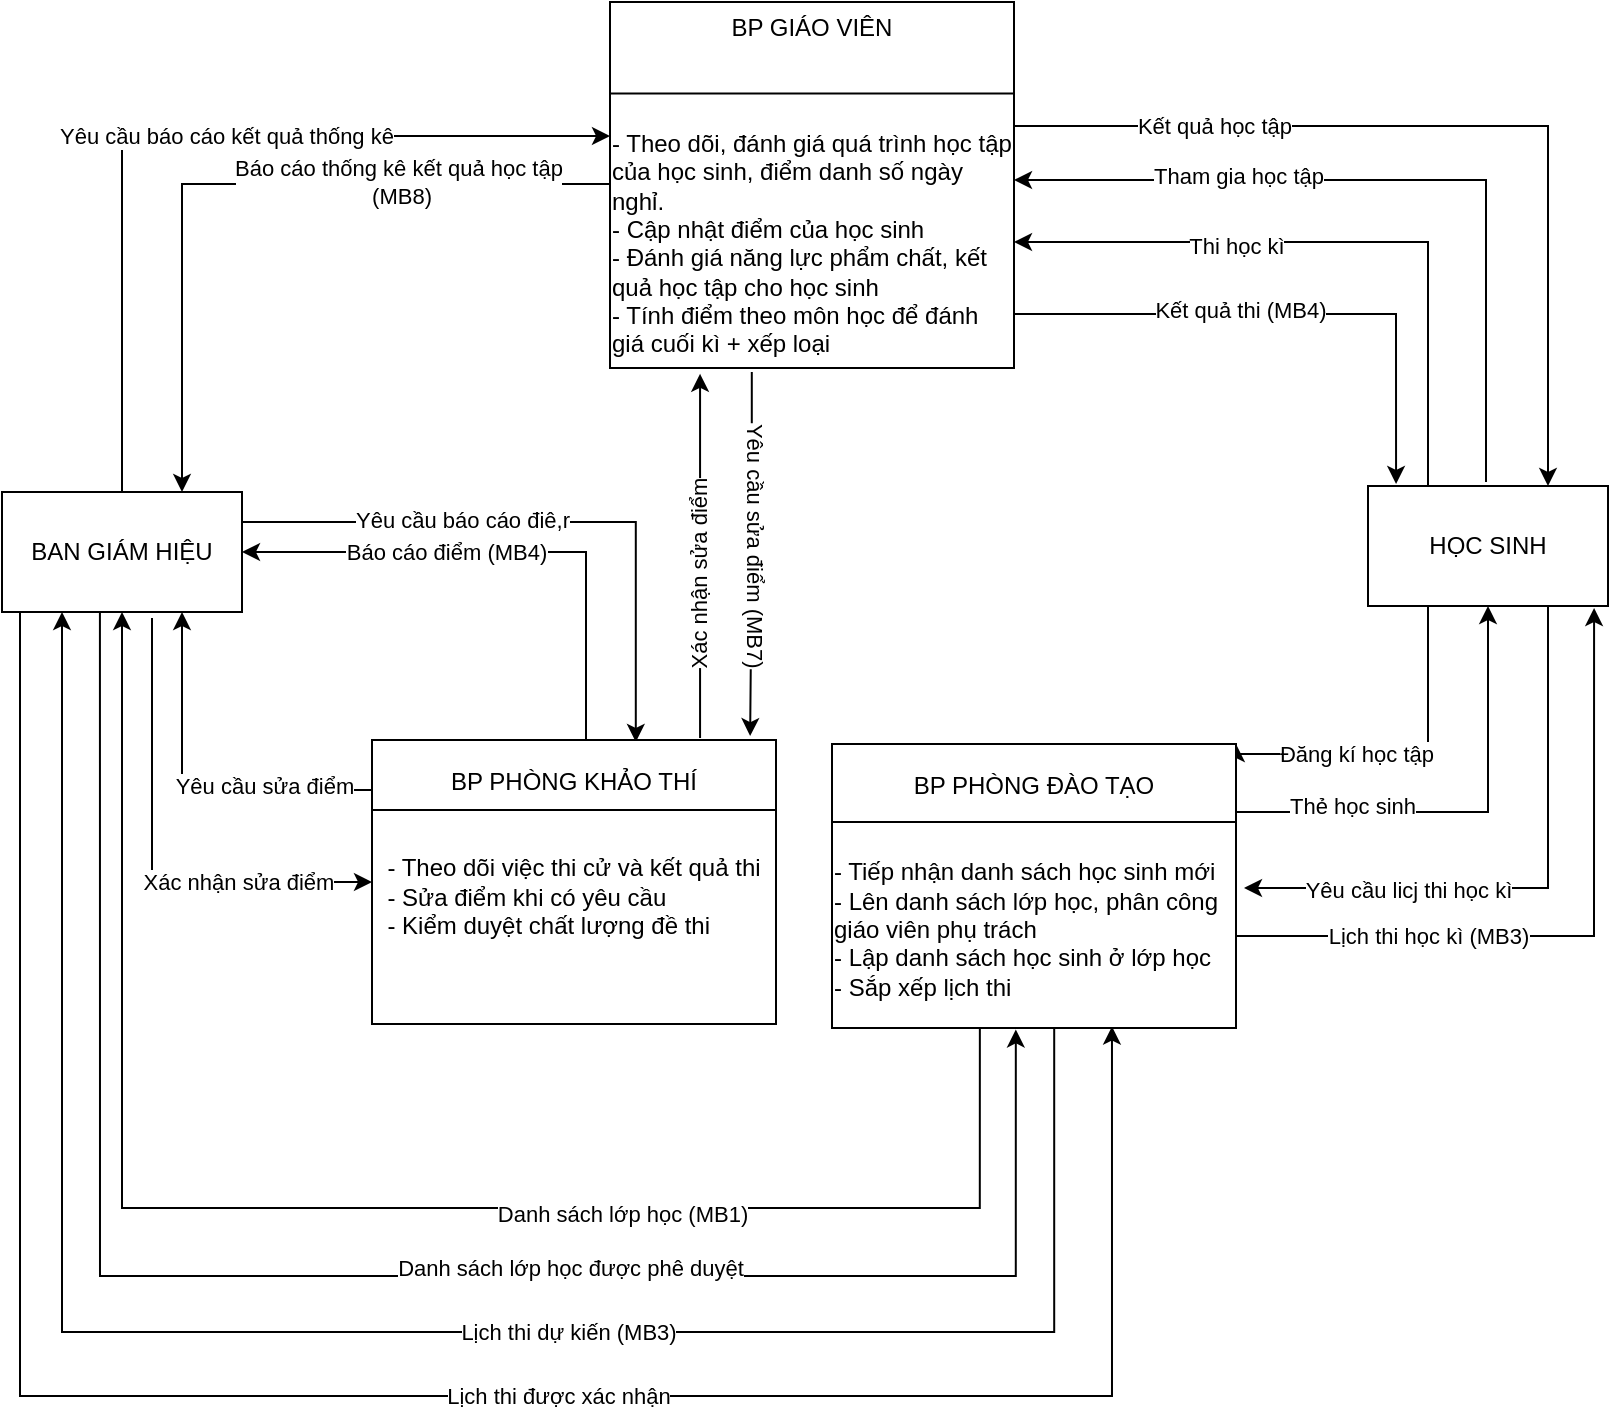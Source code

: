 <mxfile version="14.6.12" type="github">
  <diagram id="lnP5_x3WHc8F7bBJ7GBY" name="Page-1">
    <mxGraphModel dx="1139" dy="634" grid="0" gridSize="10" guides="1" tooltips="1" connect="1" arrows="1" fold="1" page="1" pageScale="1" pageWidth="850" pageHeight="1100" background="#ffffff" math="0" shadow="0">
      <root>
        <mxCell id="0" />
        <mxCell id="1" parent="0" />
        <mxCell id="ej8n5WV3FJ-Urs8y3LaV-1" style="edgeStyle=orthogonalEdgeStyle;rounded=0;orthogonalLoop=1;jettySize=auto;html=1;entryX=0.5;entryY=1;entryDx=0;entryDy=0;exitX=1;exitY=0.25;exitDx=0;exitDy=0;" parent="1" source="Q-wMo99p0fWlmq5nX4fM-3" target="ej8n5WV3FJ-Urs8y3LaV-25" edge="1">
          <mxGeometry relative="1" as="geometry">
            <mxPoint x="566.04" y="481.04" as="sourcePoint" />
            <Array as="points">
              <mxPoint x="652" y="483" />
              <mxPoint x="778" y="483" />
            </Array>
          </mxGeometry>
        </mxCell>
        <mxCell id="ej8n5WV3FJ-Urs8y3LaV-2" value="Thẻ học sinh" style="edgeLabel;html=1;align=center;verticalAlign=middle;resizable=0;points=[];" parent="ej8n5WV3FJ-Urs8y3LaV-1" vertex="1" connectable="0">
          <mxGeometry x="0.05" y="-1" relative="1" as="geometry">
            <mxPoint x="-62" y="-4" as="offset" />
          </mxGeometry>
        </mxCell>
        <mxCell id="ej8n5WV3FJ-Urs8y3LaV-3" style="edgeStyle=orthogonalEdgeStyle;rounded=0;orthogonalLoop=1;jettySize=auto;html=1;entryX=0.942;entryY=1.017;entryDx=0;entryDy=0;exitX=1;exitY=0.75;exitDx=0;exitDy=0;entryPerimeter=0;" parent="1" source="Q-wMo99p0fWlmq5nX4fM-3" target="ej8n5WV3FJ-Urs8y3LaV-25" edge="1">
          <mxGeometry relative="1" as="geometry">
            <Array as="points">
              <mxPoint x="831" y="545" />
            </Array>
            <mxPoint x="551.04" y="485.04" as="sourcePoint" />
          </mxGeometry>
        </mxCell>
        <mxCell id="ej8n5WV3FJ-Urs8y3LaV-4" value="Lịch thi học kì (MB3)" style="edgeLabel;html=1;align=center;verticalAlign=middle;resizable=0;points=[];" parent="ej8n5WV3FJ-Urs8y3LaV-3" vertex="1" connectable="0">
          <mxGeometry x="-0.137" y="-2" relative="1" as="geometry">
            <mxPoint x="-46" y="-2" as="offset" />
          </mxGeometry>
        </mxCell>
        <mxCell id="ej8n5WV3FJ-Urs8y3LaV-5" style="edgeStyle=orthogonalEdgeStyle;rounded=0;orthogonalLoop=1;jettySize=auto;html=1;entryX=0.75;entryY=0;entryDx=0;entryDy=0;" parent="1" source="Q-wMo99p0fWlmq5nX4fM-2" target="ej8n5WV3FJ-Urs8y3LaV-25" edge="1">
          <mxGeometry relative="1" as="geometry">
            <Array as="points">
              <mxPoint x="395" y="140" />
              <mxPoint x="808" y="140" />
            </Array>
            <mxPoint x="401" y="221" as="sourcePoint" />
          </mxGeometry>
        </mxCell>
        <mxCell id="ej8n5WV3FJ-Urs8y3LaV-6" value="Kết quả học tập" style="edgeLabel;html=1;align=center;verticalAlign=middle;resizable=0;points=[];" parent="ej8n5WV3FJ-Urs8y3LaV-5" vertex="1" connectable="0">
          <mxGeometry x="-0.089" y="-1" relative="1" as="geometry">
            <mxPoint x="-104" y="-1" as="offset" />
          </mxGeometry>
        </mxCell>
        <mxCell id="ej8n5WV3FJ-Urs8y3LaV-7" style="edgeStyle=orthogonalEdgeStyle;rounded=0;orthogonalLoop=1;jettySize=auto;html=1;entryX=0.75;entryY=0;entryDx=0;entryDy=0;labelPosition=center;verticalLabelPosition=middle;align=center;verticalAlign=middle;exitX=0;exitY=0;exitDx=0;exitDy=0;" parent="1" target="ej8n5WV3FJ-Urs8y3LaV-22" edge="1">
          <mxGeometry relative="1" as="geometry">
            <Array as="points">
              <mxPoint x="353" y="169" />
              <mxPoint x="125" y="169" />
            </Array>
            <mxPoint x="352.574" y="222.716" as="sourcePoint" />
          </mxGeometry>
        </mxCell>
        <mxCell id="ej8n5WV3FJ-Urs8y3LaV-8" value="&lt;div align=&quot;right&quot;&gt;Báo cáo thống kê kết quả học tập&lt;br&gt;&lt;/div&gt;&amp;nbsp;(MB8)" style="edgeLabel;html=1;align=center;verticalAlign=middle;resizable=0;points=[];" parent="ej8n5WV3FJ-Urs8y3LaV-7" vertex="1" connectable="0">
          <mxGeometry x="0.248" relative="1" as="geometry">
            <mxPoint x="97.68" y="-1" as="offset" />
          </mxGeometry>
        </mxCell>
        <mxCell id="ej8n5WV3FJ-Urs8y3LaV-9" style="edgeStyle=orthogonalEdgeStyle;rounded=0;orthogonalLoop=1;jettySize=auto;html=1;entryX=0.75;entryY=1;entryDx=0;entryDy=0;align=right;" parent="1" source="Q-wMo99p0fWlmq5nX4fM-6" target="ej8n5WV3FJ-Urs8y3LaV-22" edge="1">
          <mxGeometry relative="1" as="geometry">
            <Array as="points">
              <mxPoint x="125" y="472" />
            </Array>
            <mxPoint x="223.574" y="464.284" as="sourcePoint" />
          </mxGeometry>
        </mxCell>
        <mxCell id="ej8n5WV3FJ-Urs8y3LaV-10" value="Yêu cầu sửa điểm" style="edgeLabel;html=1;align=center;verticalAlign=middle;resizable=0;points=[];" parent="ej8n5WV3FJ-Urs8y3LaV-9" vertex="1" connectable="0">
          <mxGeometry x="0.17" y="-2" relative="1" as="geometry">
            <mxPoint x="39" y="10" as="offset" />
          </mxGeometry>
        </mxCell>
        <mxCell id="ej8n5WV3FJ-Urs8y3LaV-11" style="edgeStyle=orthogonalEdgeStyle;rounded=0;orthogonalLoop=1;jettySize=auto;html=1;entryX=0.5;entryY=1;entryDx=0;entryDy=0;align=right;exitX=0.366;exitY=1;exitDx=0;exitDy=0;exitPerimeter=0;" parent="1" source="Q-wMo99p0fWlmq5nX4fM-3" target="ej8n5WV3FJ-Urs8y3LaV-22" edge="1">
          <mxGeometry relative="1" as="geometry">
            <Array as="points">
              <mxPoint x="524" y="681" />
              <mxPoint x="95" y="681" />
            </Array>
            <mxPoint x="467" y="489" as="sourcePoint" />
            <mxPoint x="213" y="775" as="targetPoint" />
          </mxGeometry>
        </mxCell>
        <mxCell id="ej8n5WV3FJ-Urs8y3LaV-12" value="Danh sách lớp học (MB1)" style="edgeLabel;html=1;align=center;verticalAlign=middle;resizable=0;points=[];" parent="ej8n5WV3FJ-Urs8y3LaV-11" vertex="1" connectable="0">
          <mxGeometry x="-0.067" relative="1" as="geometry">
            <mxPoint x="112" y="3" as="offset" />
          </mxGeometry>
        </mxCell>
        <mxCell id="ej8n5WV3FJ-Urs8y3LaV-13" style="edgeStyle=orthogonalEdgeStyle;rounded=0;orthogonalLoop=1;jettySize=auto;html=1;entryX=0.25;entryY=1;entryDx=0;entryDy=0;align=right;exitX=0.55;exitY=1;exitDx=0;exitDy=0;exitPerimeter=0;" parent="1" source="Q-wMo99p0fWlmq5nX4fM-3" target="ej8n5WV3FJ-Urs8y3LaV-22" edge="1">
          <mxGeometry relative="1" as="geometry">
            <Array as="points">
              <mxPoint x="561" y="743" />
              <mxPoint x="65" y="743" />
            </Array>
            <mxPoint x="519" y="483.04" as="sourcePoint" />
            <mxPoint x="273" y="775" as="targetPoint" />
          </mxGeometry>
        </mxCell>
        <mxCell id="ej8n5WV3FJ-Urs8y3LaV-14" value="Lịch thi dự kiến (MB3)" style="edgeLabel;html=1;align=center;verticalAlign=middle;resizable=0;points=[];" parent="ej8n5WV3FJ-Urs8y3LaV-13" vertex="1" connectable="0">
          <mxGeometry x="0.111" y="-2" relative="1" as="geometry">
            <mxPoint x="165" y="2" as="offset" />
          </mxGeometry>
        </mxCell>
        <mxCell id="ej8n5WV3FJ-Urs8y3LaV-16" style="edgeStyle=orthogonalEdgeStyle;orthogonalLoop=1;jettySize=auto;html=1;exitX=0.625;exitY=1.05;exitDx=0;exitDy=0;rounded=0;fontStyle=0;entryX=0;entryY=0.5;entryDx=0;entryDy=0;exitPerimeter=0;" parent="1" source="ej8n5WV3FJ-Urs8y3LaV-22" target="Q-wMo99p0fWlmq5nX4fM-6" edge="1">
          <mxGeometry relative="1" as="geometry">
            <mxPoint x="266" y="476" as="targetPoint" />
            <Array as="points">
              <mxPoint x="110" y="518" />
            </Array>
          </mxGeometry>
        </mxCell>
        <mxCell id="ej8n5WV3FJ-Urs8y3LaV-17" value="Xác nhận sửa điểm" style="edgeLabel;html=1;align=center;verticalAlign=middle;resizable=0;points=[];" parent="ej8n5WV3FJ-Urs8y3LaV-16" vertex="1" connectable="0">
          <mxGeometry x="-0.134" y="4" relative="1" as="geometry">
            <mxPoint x="39" y="27" as="offset" />
          </mxGeometry>
        </mxCell>
        <mxCell id="ej8n5WV3FJ-Urs8y3LaV-18" style="edgeStyle=orthogonalEdgeStyle;rounded=0;orthogonalLoop=1;jettySize=auto;html=1;align=right;entryX=0.455;entryY=1.005;entryDx=0;entryDy=0;entryPerimeter=0;exitX=0.408;exitY=0.983;exitDx=0;exitDy=0;exitPerimeter=0;" parent="1" source="ej8n5WV3FJ-Urs8y3LaV-22" target="Q-wMo99p0fWlmq5nX4fM-3" edge="1">
          <mxGeometry relative="1" as="geometry">
            <Array as="points">
              <mxPoint x="84" y="715" />
              <mxPoint x="542" y="715" />
            </Array>
            <mxPoint x="503.04" y="479.04" as="targetPoint" />
            <mxPoint x="87" y="435" as="sourcePoint" />
          </mxGeometry>
        </mxCell>
        <mxCell id="ej8n5WV3FJ-Urs8y3LaV-19" value="Danh sách lớp học được phê duyệt" style="edgeLabel;html=1;align=center;verticalAlign=middle;resizable=0;points=[];" parent="ej8n5WV3FJ-Urs8y3LaV-18" vertex="1" connectable="0">
          <mxGeometry x="-0.075" y="2" relative="1" as="geometry">
            <mxPoint x="145" y="-2" as="offset" />
          </mxGeometry>
        </mxCell>
        <mxCell id="ej8n5WV3FJ-Urs8y3LaV-20" style="edgeStyle=orthogonalEdgeStyle;rounded=0;orthogonalLoop=1;jettySize=auto;html=1;exitX=0.075;exitY=1;exitDx=0;exitDy=0;align=right;entryX=0.693;entryY=0.995;entryDx=0;entryDy=0;entryPerimeter=0;exitPerimeter=0;" parent="1" source="ej8n5WV3FJ-Urs8y3LaV-22" target="Q-wMo99p0fWlmq5nX4fM-3" edge="1">
          <mxGeometry relative="1" as="geometry">
            <Array as="points">
              <mxPoint x="44" y="775" />
              <mxPoint x="590" y="775" />
            </Array>
            <mxPoint x="542.04" y="487.04" as="targetPoint" />
            <mxPoint x="303" y="775" as="sourcePoint" />
          </mxGeometry>
        </mxCell>
        <mxCell id="ej8n5WV3FJ-Urs8y3LaV-21" value="Lịch thi được xác nhận" style="edgeLabel;html=1;align=center;verticalAlign=middle;resizable=0;points=[];" parent="ej8n5WV3FJ-Urs8y3LaV-20" vertex="1" connectable="0">
          <mxGeometry x="-0.079" relative="1" as="geometry">
            <mxPoint x="144" as="offset" />
          </mxGeometry>
        </mxCell>
        <mxCell id="JC4yTgZBuulJajV7WOS_-1" style="edgeStyle=orthogonalEdgeStyle;rounded=0;orthogonalLoop=1;jettySize=auto;html=1;exitX=0.5;exitY=0;exitDx=0;exitDy=0;" parent="1" source="ej8n5WV3FJ-Urs8y3LaV-22" target="Q-wMo99p0fWlmq5nX4fM-2" edge="1">
          <mxGeometry relative="1" as="geometry">
            <Array as="points">
              <mxPoint x="95" y="145" />
              <mxPoint x="374" y="145" />
            </Array>
            <mxPoint x="374" y="215" as="targetPoint" />
          </mxGeometry>
        </mxCell>
        <mxCell id="JC4yTgZBuulJajV7WOS_-3" value="Yêu cầu báo cáo kết quả thống kê" style="edgeLabel;html=1;align=center;verticalAlign=middle;resizable=0;points=[];" parent="JC4yTgZBuulJajV7WOS_-1" vertex="1" connectable="0">
          <mxGeometry x="0.087" relative="1" as="geometry">
            <mxPoint as="offset" />
          </mxGeometry>
        </mxCell>
        <mxCell id="JC4yTgZBuulJajV7WOS_-14" style="edgeStyle=orthogonalEdgeStyle;rounded=0;orthogonalLoop=1;jettySize=auto;html=1;exitX=1;exitY=0.25;exitDx=0;exitDy=0;entryX=0.653;entryY=0.007;entryDx=0;entryDy=0;entryPerimeter=0;" parent="1" source="ej8n5WV3FJ-Urs8y3LaV-22" target="Q-wMo99p0fWlmq5nX4fM-6" edge="1">
          <mxGeometry relative="1" as="geometry">
            <Array as="points">
              <mxPoint x="352" y="338" />
            </Array>
            <mxPoint x="208.4" y="451.2" as="targetPoint" />
          </mxGeometry>
        </mxCell>
        <mxCell id="JC4yTgZBuulJajV7WOS_-15" value="Yêu cầu báo cáo điê,r" style="edgeLabel;html=1;align=center;verticalAlign=middle;resizable=0;points=[];" parent="JC4yTgZBuulJajV7WOS_-14" vertex="1" connectable="0">
          <mxGeometry x="0.287" relative="1" as="geometry">
            <mxPoint x="-87" y="-2" as="offset" />
          </mxGeometry>
        </mxCell>
        <mxCell id="ej8n5WV3FJ-Urs8y3LaV-22" value="BAN GIÁM HIỆU" style="rounded=0;whiteSpace=wrap;html=1;" parent="1" vertex="1">
          <mxGeometry x="35" y="323" width="120" height="60" as="geometry" />
        </mxCell>
        <mxCell id="ej8n5WV3FJ-Urs8y3LaV-23" style="edgeStyle=orthogonalEdgeStyle;rounded=0;orthogonalLoop=1;jettySize=auto;html=1;exitX=0.25;exitY=1;exitDx=0;exitDy=0;entryX=1;entryY=0;entryDx=0;entryDy=0;" parent="1" source="ej8n5WV3FJ-Urs8y3LaV-25" target="Q-wMo99p0fWlmq5nX4fM-3" edge="1">
          <mxGeometry relative="1" as="geometry">
            <Array as="points">
              <mxPoint x="748" y="454" />
              <mxPoint x="652" y="454" />
            </Array>
            <mxPoint x="576.426" y="472.284" as="targetPoint" />
          </mxGeometry>
        </mxCell>
        <mxCell id="ej8n5WV3FJ-Urs8y3LaV-24" value="Đăng kí học tập" style="edgeLabel;html=1;align=center;verticalAlign=middle;resizable=0;points=[];" parent="ej8n5WV3FJ-Urs8y3LaV-23" vertex="1" connectable="0">
          <mxGeometry x="-0.073" y="2" relative="1" as="geometry">
            <mxPoint x="-29" y="-2" as="offset" />
          </mxGeometry>
        </mxCell>
        <mxCell id="ej8n5WV3FJ-Urs8y3LaV-46" style="edgeStyle=orthogonalEdgeStyle;rounded=0;orthogonalLoop=1;jettySize=auto;html=1;exitX=0.25;exitY=0;exitDx=0;exitDy=0;" parent="1" source="ej8n5WV3FJ-Urs8y3LaV-25" target="Q-wMo99p0fWlmq5nX4fM-2" edge="1">
          <mxGeometry relative="1" as="geometry">
            <Array as="points">
              <mxPoint x="748" y="198" />
              <mxPoint x="451" y="198" />
            </Array>
            <mxPoint x="451.04" y="234.04" as="targetPoint" />
          </mxGeometry>
        </mxCell>
        <mxCell id="ej8n5WV3FJ-Urs8y3LaV-47" value="Thi học kì" style="edgeLabel;html=1;align=center;verticalAlign=middle;resizable=0;points=[];" parent="ej8n5WV3FJ-Urs8y3LaV-46" vertex="1" connectable="0">
          <mxGeometry x="0.328" y="2" relative="1" as="geometry">
            <mxPoint as="offset" />
          </mxGeometry>
        </mxCell>
        <mxCell id="JC4yTgZBuulJajV7WOS_-16" style="edgeStyle=orthogonalEdgeStyle;rounded=0;orthogonalLoop=1;jettySize=auto;html=1;exitX=0.75;exitY=1;exitDx=0;exitDy=0;" parent="1" source="ej8n5WV3FJ-Urs8y3LaV-25" edge="1">
          <mxGeometry relative="1" as="geometry">
            <Array as="points">
              <mxPoint x="808" y="521" />
              <mxPoint x="656" y="521" />
            </Array>
            <mxPoint x="656" y="521" as="targetPoint" />
          </mxGeometry>
        </mxCell>
        <mxCell id="JC4yTgZBuulJajV7WOS_-17" value="Yêu cầu licj thi học kì" style="edgeLabel;html=1;align=center;verticalAlign=middle;resizable=0;points=[];" parent="JC4yTgZBuulJajV7WOS_-16" vertex="1" connectable="0">
          <mxGeometry x="0.228" y="-2" relative="1" as="geometry">
            <mxPoint x="-31" y="3" as="offset" />
          </mxGeometry>
        </mxCell>
        <mxCell id="JC4yTgZBuulJajV7WOS_-19" style="edgeStyle=orthogonalEdgeStyle;rounded=0;orthogonalLoop=1;jettySize=auto;html=1;startArrow=none;" parent="1" target="Q-wMo99p0fWlmq5nX4fM-2" edge="1">
          <mxGeometry relative="1" as="geometry">
            <mxPoint x="777" y="318" as="sourcePoint" />
            <Array as="points">
              <mxPoint x="777" y="167" />
              <mxPoint x="420" y="167" />
            </Array>
            <mxPoint x="420.44" y="214.2" as="targetPoint" />
          </mxGeometry>
        </mxCell>
        <mxCell id="JC4yTgZBuulJajV7WOS_-26" value="Tham gia học tập" style="edgeLabel;html=1;align=center;verticalAlign=middle;resizable=0;points=[];" parent="JC4yTgZBuulJajV7WOS_-19" vertex="1" connectable="0">
          <mxGeometry x="0.092" y="1" relative="1" as="geometry">
            <mxPoint x="-64" y="-3" as="offset" />
          </mxGeometry>
        </mxCell>
        <mxCell id="ej8n5WV3FJ-Urs8y3LaV-25" value="HỌC SINH" style="rounded=0;whiteSpace=wrap;html=1;" parent="1" vertex="1">
          <mxGeometry x="718" y="320" width="120" height="60" as="geometry" />
        </mxCell>
        <mxCell id="ej8n5WV3FJ-Urs8y3LaV-48" style="edgeStyle=orthogonalEdgeStyle;rounded=0;orthogonalLoop=1;jettySize=auto;html=1;exitX=1;exitY=0.25;exitDx=0;exitDy=0;entryX=0.117;entryY=-0.017;entryDx=0;entryDy=0;entryPerimeter=0;" parent="1" source="Q-wMo99p0fWlmq5nX4fM-2" target="ej8n5WV3FJ-Urs8y3LaV-25" edge="1">
          <mxGeometry relative="1" as="geometry">
            <Array as="points">
              <mxPoint x="541" y="234" />
              <mxPoint x="732" y="234" />
            </Array>
            <mxPoint x="455" y="251" as="sourcePoint" />
          </mxGeometry>
        </mxCell>
        <mxCell id="ej8n5WV3FJ-Urs8y3LaV-49" value="Kết quả thi (MB4)" style="edgeLabel;html=1;align=center;verticalAlign=middle;resizable=0;points=[];" parent="ej8n5WV3FJ-Urs8y3LaV-48" vertex="1" connectable="0">
          <mxGeometry x="-0.399" relative="1" as="geometry">
            <mxPoint x="107" y="-2" as="offset" />
          </mxGeometry>
        </mxCell>
        <mxCell id="ej8n5WV3FJ-Urs8y3LaV-56" style="edgeStyle=orthogonalEdgeStyle;rounded=0;orthogonalLoop=1;jettySize=auto;html=1;exitX=0.351;exitY=1.011;exitDx=0;exitDy=0;entryX=0.936;entryY=-0.014;entryDx=0;entryDy=0;entryPerimeter=0;exitPerimeter=0;" parent="1" source="Q-wMo99p0fWlmq5nX4fM-2" target="Q-wMo99p0fWlmq5nX4fM-6" edge="1">
          <mxGeometry relative="1" as="geometry">
            <Array as="points" />
            <mxPoint x="311" y="311" as="sourcePoint" />
            <mxPoint x="390" y="478" as="targetPoint" />
          </mxGeometry>
        </mxCell>
        <mxCell id="ej8n5WV3FJ-Urs8y3LaV-57" value="Yêu cầu sửa điểm (MB7)" style="edgeLabel;html=1;align=center;verticalAlign=middle;resizable=0;points=[];rotation=90;" parent="ej8n5WV3FJ-Urs8y3LaV-56" vertex="1" connectable="0">
          <mxGeometry x="0.278" y="-4" relative="1" as="geometry">
            <mxPoint x="6" y="-30" as="offset" />
          </mxGeometry>
        </mxCell>
        <mxCell id="ej8n5WV3FJ-Urs8y3LaV-59" style="edgeStyle=orthogonalEdgeStyle;rounded=0;orthogonalLoop=1;jettySize=auto;html=1;exitX=0.5;exitY=0;exitDx=0;exitDy=0;entryX=1;entryY=0.5;entryDx=0;entryDy=0;" parent="1" source="Q-wMo99p0fWlmq5nX4fM-6" target="ej8n5WV3FJ-Urs8y3LaV-22" edge="1">
          <mxGeometry relative="1" as="geometry">
            <Array as="points">
              <mxPoint x="327" y="447" />
              <mxPoint x="327" y="353" />
            </Array>
            <mxPoint x="223.574" y="464.284" as="sourcePoint" />
          </mxGeometry>
        </mxCell>
        <mxCell id="ej8n5WV3FJ-Urs8y3LaV-60" value="Báo cáo điểm (MB4)" style="edgeLabel;html=1;align=center;verticalAlign=middle;resizable=0;points=[];" parent="ej8n5WV3FJ-Urs8y3LaV-59" vertex="1" connectable="0">
          <mxGeometry x="-0.086" y="2" relative="1" as="geometry">
            <mxPoint x="-46" y="-2" as="offset" />
          </mxGeometry>
        </mxCell>
        <mxCell id="JC4yTgZBuulJajV7WOS_-12" style="edgeStyle=orthogonalEdgeStyle;rounded=0;orthogonalLoop=1;jettySize=auto;html=1;exitX=0.812;exitY=-0.007;exitDx=0;exitDy=0;exitPerimeter=0;entryX=0.223;entryY=1.016;entryDx=0;entryDy=0;entryPerimeter=0;" parent="1" source="Q-wMo99p0fWlmq5nX4fM-6" target="Q-wMo99p0fWlmq5nX4fM-2" edge="1">
          <mxGeometry relative="1" as="geometry">
            <Array as="points" />
            <mxPoint x="357" y="518" as="sourcePoint" />
            <mxPoint x="384" y="300" as="targetPoint" />
          </mxGeometry>
        </mxCell>
        <mxCell id="JC4yTgZBuulJajV7WOS_-13" value="Xác nhận sửa điểm" style="edgeLabel;html=1;align=center;verticalAlign=middle;resizable=0;points=[];rotation=-90;" parent="JC4yTgZBuulJajV7WOS_-12" vertex="1" connectable="0">
          <mxGeometry x="-0.097" y="1" relative="1" as="geometry">
            <mxPoint as="offset" />
          </mxGeometry>
        </mxCell>
        <mxCell id="Q-wMo99p0fWlmq5nX4fM-2" value="&lt;div&gt;BP GIÁO VIÊN&lt;/div&gt;&lt;div&gt;&lt;br&gt;&lt;/div&gt;&lt;div&gt;&lt;br&gt;&lt;/div&gt;&lt;div&gt;&lt;br&gt;&lt;/div&gt;&lt;div align=&quot;left&quot;&gt;- Theo dõi, đánh giá quá trình học tập của học sinh, điểm danh số ngày nghỉ.&lt;br&gt;&lt;/div&gt;&lt;div align=&quot;left&quot;&gt;- Cập nhật điểm của học sinh&lt;/div&gt;&lt;div align=&quot;left&quot;&gt;- Đánh giá năng lực phẩm chất, kết quả học tập cho học sinh&lt;/div&gt;&lt;div align=&quot;left&quot;&gt;- Tính điểm theo môn học để đánh giá cuối kì + xếp loại&lt;br&gt;&lt;/div&gt;" style="rounded=0;whiteSpace=wrap;html=1;" vertex="1" parent="1">
          <mxGeometry x="339" y="78" width="202" height="183" as="geometry" />
        </mxCell>
        <mxCell id="Q-wMo99p0fWlmq5nX4fM-3" value="&lt;div align=&quot;center&quot;&gt;BP PHÒNG ĐÀO TẠO&lt;/div&gt;&lt;div align=&quot;center&quot;&gt;&lt;br&gt;&lt;/div&gt;&lt;div align=&quot;center&quot;&gt;&lt;br&gt;&lt;/div&gt;&lt;div align=&quot;left&quot;&gt;- Tiếp nhận danh sách học sinh mới&lt;/div&gt;&lt;div align=&quot;left&quot;&gt;- Lên danh sách lớp học, phân công giáo viên phụ trách&lt;/div&gt;&lt;div align=&quot;left&quot;&gt;- Lập danh sách học sinh ở lớp học&lt;/div&gt;&lt;div align=&quot;left&quot;&gt;- Sắp xếp lịch thi&lt;br&gt;&lt;/div&gt;" style="rounded=0;whiteSpace=wrap;html=1;" vertex="1" parent="1">
          <mxGeometry x="450" y="449" width="202" height="142" as="geometry" />
        </mxCell>
        <mxCell id="Q-wMo99p0fWlmq5nX4fM-4" value="" style="endArrow=none;html=1;exitX=0;exitY=0.25;exitDx=0;exitDy=0;entryX=1;entryY=0.25;entryDx=0;entryDy=0;" edge="1" parent="1" source="Q-wMo99p0fWlmq5nX4fM-2" target="Q-wMo99p0fWlmq5nX4fM-2">
          <mxGeometry width="50" height="50" relative="1" as="geometry">
            <mxPoint x="396" y="333" as="sourcePoint" />
            <mxPoint x="446" y="283" as="targetPoint" />
          </mxGeometry>
        </mxCell>
        <mxCell id="Q-wMo99p0fWlmq5nX4fM-5" value="" style="endArrow=none;html=1;exitX=0;exitY=0.25;exitDx=0;exitDy=0;entryX=1;entryY=0.25;entryDx=0;entryDy=0;" edge="1" parent="1">
          <mxGeometry width="50" height="50" relative="1" as="geometry">
            <mxPoint x="450" y="488" as="sourcePoint" />
            <mxPoint x="652" y="488" as="targetPoint" />
          </mxGeometry>
        </mxCell>
        <mxCell id="Q-wMo99p0fWlmq5nX4fM-6" value="&lt;div align=&quot;center&quot;&gt;BP PHÒNG KHẢO THÍ&lt;/div&gt;&lt;div align=&quot;center&quot;&gt;&lt;br&gt;&lt;/div&gt;&lt;div align=&quot;center&quot;&gt;&lt;br&gt;&lt;/div&gt;&lt;div align=&quot;left&quot;&gt;- Theo dõi việc thi cử và kết quả thi&lt;/div&gt;&lt;div align=&quot;left&quot;&gt;- Sửa điểm khi có yêu cầu&lt;/div&gt;&lt;div align=&quot;left&quot;&gt;- Kiểm duyệt chất lượng đề thi&lt;/div&gt;&lt;div align=&quot;left&quot;&gt;&lt;br&gt;&lt;/div&gt;&lt;div align=&quot;left&quot;&gt;&lt;br&gt;&lt;/div&gt;" style="rounded=0;whiteSpace=wrap;html=1;" vertex="1" parent="1">
          <mxGeometry x="220" y="447" width="202" height="142" as="geometry" />
        </mxCell>
        <mxCell id="Q-wMo99p0fWlmq5nX4fM-7" value="" style="endArrow=none;html=1;exitX=0;exitY=0.25;exitDx=0;exitDy=0;entryX=1;entryY=0.25;entryDx=0;entryDy=0;" edge="1" parent="1">
          <mxGeometry width="50" height="50" relative="1" as="geometry">
            <mxPoint x="220" y="482" as="sourcePoint" />
            <mxPoint x="422" y="482" as="targetPoint" />
          </mxGeometry>
        </mxCell>
      </root>
    </mxGraphModel>
  </diagram>
</mxfile>
